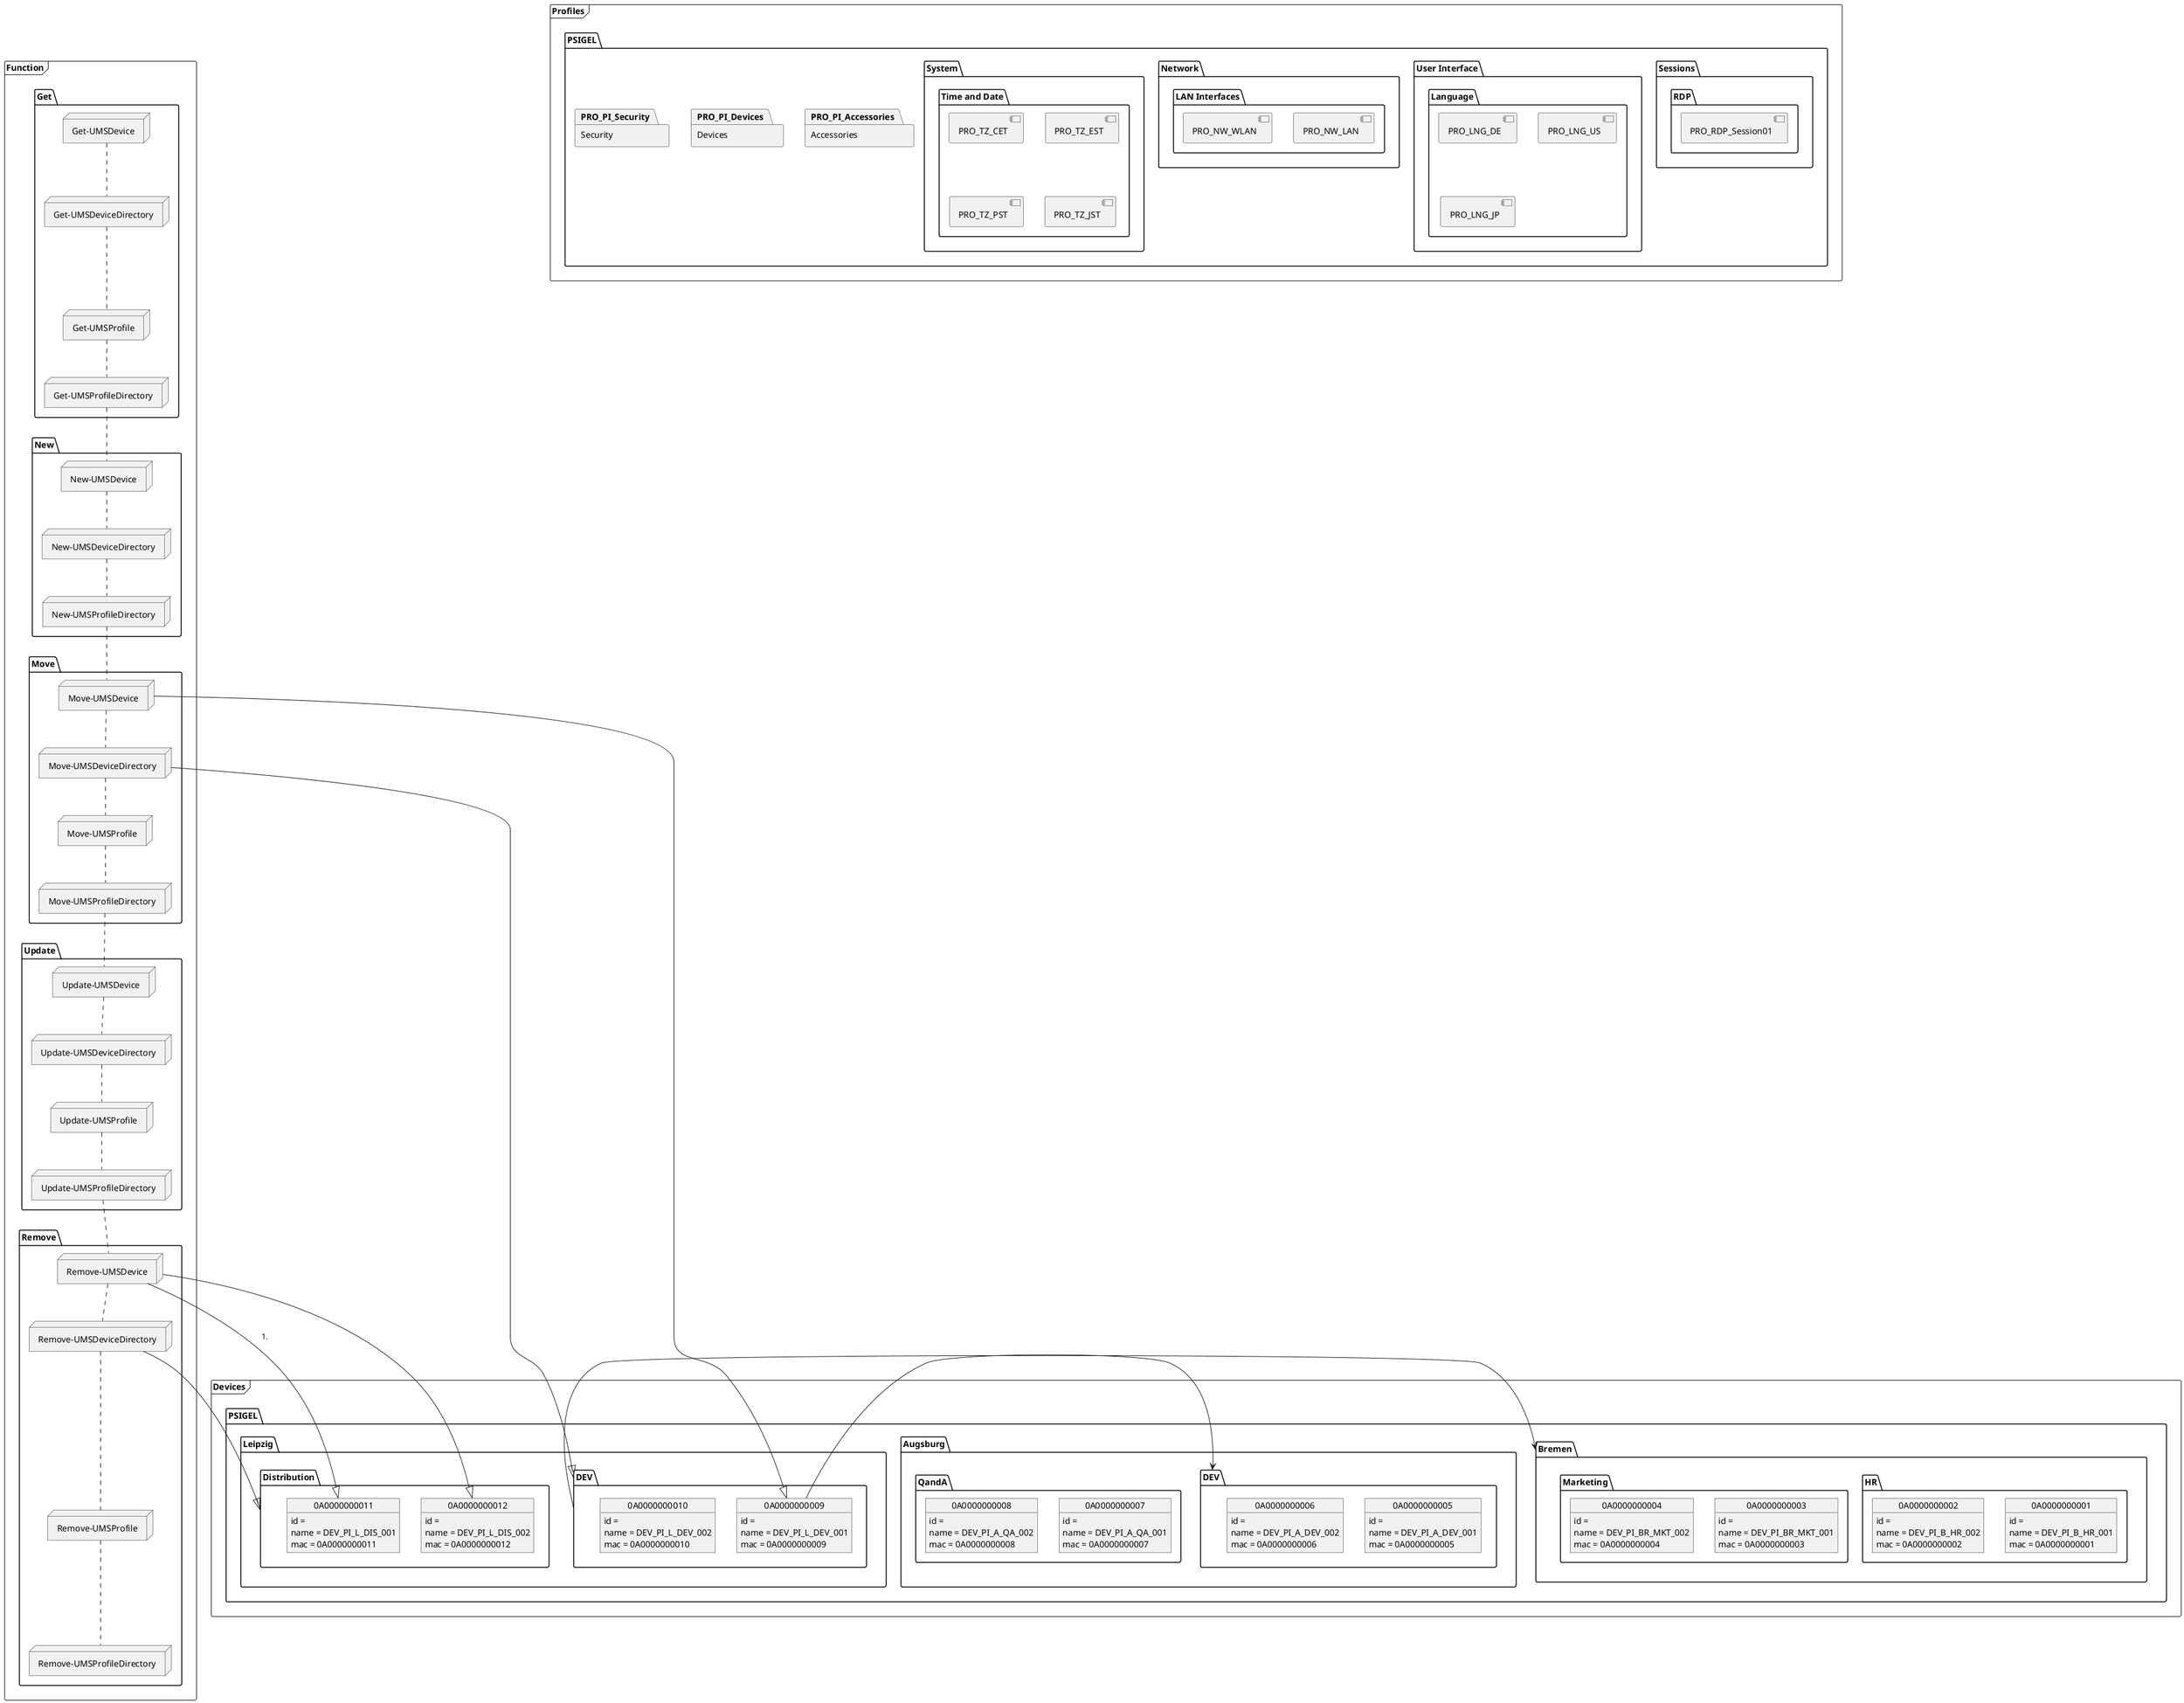 @startuml before
allow_mixing

frame Profiles as PRO {

  package PRO_PI as "PSIGEL" {

    package PRO_PI_Session as "Sessions" {

      folder PRO_PI_Session_RDP as "RDP" {
        node [PRO_RDP_Session01]
      }
    }

    package PRO_PI_Accessories as "Accessories" {
    }

    package PRO_PI_UserInterface as "User Interface" {

      folder PRO_PI_UserInterface_Language as "Language" {
        node [PRO_LNG_DE]
        node [PRO_LNG_US]
        node [PRO_LNG_JP]

      }

    }

    package PRO_PI_Network as "Network" {

      package PRO_PI_Network_LANInterfaces as "LAN Interfaces" {
        node [PRO_NW_LAN]
        node [PRO_NW_WLAN]
      }

    }

    package PRO_PI_Devices as "Devices" {
    }

    package PRO_PI_Security as "Security" {
    }

    package PRO_PI_System as "System" {

      package PRO_PI_System_TimeAndDate as "Time and Date" {
        node [PRO_TZ_CET]
        node [PRO_TZ_EST]
        node [PRO_TZ_PST]
        node [PRO_TZ_JST]
      }

    }

  }

}

frame Devices as DEV {

  package DEV_PI as "PSIGEL" {

    package DEV_PI_BR as "Bremen" {

      package DEV_PI_BR_HR as "HR" {

        object 0A0000000001 {
          id = 
          name = DEV_PI_B_HR_001
          mac = 0A0000000001
        }

        object 0A0000000002 {
          id = 
          name = DEV_PI_B_HR_002
          mac = 0A0000000002
        }

      }

      package DEV_PI_BR_MKT as "Marketing" {

        object 0A0000000003 {
          id = 
          name = DEV_PI_BR_MKT_001
          mac = 0A0000000003
        }

        object 0A0000000004 {
          id = 
          name = DEV_PI_BR_MKT_002
          mac = 0A0000000004
        }

      }

    }

    package DEV_PI_A as "Augsburg" {

      package DEV_PI_A_DEV as "DEV" {

        object 0A0000000005 {
          id = 
          name = DEV_PI_A_DEV_001
          mac = 0A0000000005
        }

        object 0A0000000006 {
          id = 
          name = DEV_PI_A_DEV_002
          mac = 0A0000000006
        }

      }

      package DEV_PI_A_QA as "QandA" {

        object 0A0000000007 {
          id = 
          name = DEV_PI_A_QA_001
          mac = 0A0000000007
        }

        object 0A0000000008 {
          id = 
          name = DEV_PI_A_QA_002
          mac = 0A0000000008
        }

      }

    }

    package DEV_PI_L as "Leipzig" {

      package DEV_PI_L_DEV as "DEV" {

        object 0A0000000009 {
          id = 
          name = DEV_PI_L_DEV_001
          mac = 0A0000000009
        }

        object 0A0000000010 {
          id = 
          name = DEV_PI_L_DEV_002
          mac = 0A0000000010
        }

      }

      package DEV_PI_L_DIS as "Distribution" {

        object 0A0000000011 {
          id = 
          name = DEV_PI_L_DIS_001
          mac = 0A0000000011
        }

        object 0A0000000012 {
          id = 
          name = DEV_PI_L_DIS_002
          mac = 0A0000000012
        }

      }

    }
  }

}

frame Function as FUN {

  package FUN_Get as "Get" {
    node [Get-UMSDevice] as FUN_Get_UD
    node [Get-UMSDeviceDirectory] as FUN_Get_UDD
    node [Get-UMSProfile] as FUN_Get_UP
    node [Get-UMSProfileDirectory] as FUN_Get_UPD
  }

  package FUN_New as "New" {
    node [New-UMSDevice] as FUN_New_UD
    node [New-UMSDeviceDirectory] as FUN_New_UDD
    node [New-UMSProfileDirectory] as FUN_New_UPD
  }

  package FUN_Move as "Move" {
    node [Move-UMSDevice] as FUN_Move_UD
    node [Move-UMSDeviceDirectory] as FUN_Move_UDD
    node [Move-UMSProfile] as FUN_Move_UP
    node [Move-UMSProfileDirectory] as FUN_Move_UPD
  }

  package FUN_Update as "Update" {
    node [Update-UMSDevice] as FUN_Update_UD
    node [Update-UMSDeviceDirectory] as FUN_Update_UDD
    node [Update-UMSProfile] as FUN_Update_UP
    node [Update-UMSProfileDirectory] as FUN_Update_UPD
  }

  package FUN_Remove as "Remove" {
    node [Remove-UMSDevice] as FUN_Remove_UD
    node [Remove-UMSDeviceDirectory] as FUN_Remove_UDD
    node [Remove-UMSProfile] as FUN_Remove_UP
    node [Remove-UMSProfileDirectory] as FUN_Remove_UPD
  }

}

FUN_Get_UD -down. FUN_Get_UDD
FUN_Get_UDD -down. FUN_Get_UP
FUN_Get_UP -down. FUN_Get_UPD
FUN_Get_UPD -down. FUN_New_UD
FUN_New_UD -down. FUN_New_UDD
FUN_New_UDD -down. FUN_New_UPD
FUN_New_UPD -down. FUN_Move_UD
FUN_Move_UD -down. FUN_Move_UDD
FUN_Move_UDD -down. FUN_Move_UP
FUN_Move_UP -down. FUN_Move_UPD
FUN_Move_UPD -down. FUN_Update_UD
FUN_Update_UD -down. FUN_Update_UDD
FUN_Update_UDD -down. FUN_Update_UP
FUN_Update_UP -down. FUN_Update_UPD
FUN_Update_UPD -down. FUN_Remove_UD
FUN_Remove_UD -down. FUN_Remove_UDD
FUN_Remove_UDD -down. FUN_Remove_UP
FUN_Remove_UP -down. FUN_Remove_UPD

FUN_Remove_UD -down-|> 0A0000000011 : 1.
FUN_Remove_UD -down-|> 0A0000000012
FUN_Remove_UDD -down-|> DEV_PI_L_DIS

FUN_Move_UD -down-|> 0A0000000009
0A0000000009 -right-> DEV_PI_A_DEV

FUN_Move_UDD -down-|> DEV_PI_L_DEV
DEV_PI_L_DEV -right-> DEV_PI_BR
/'

FUN_Move_UDD -down-|> 
FUN_Remove_UP -down-|> 
FUN_Move_UPD -down-|> 
FUN_Remove_UP -down-|> PRO_RDP_Session01
FUN_Remove_UPD -down-|> PRO_PI_Session_RDP
'/

@enduml